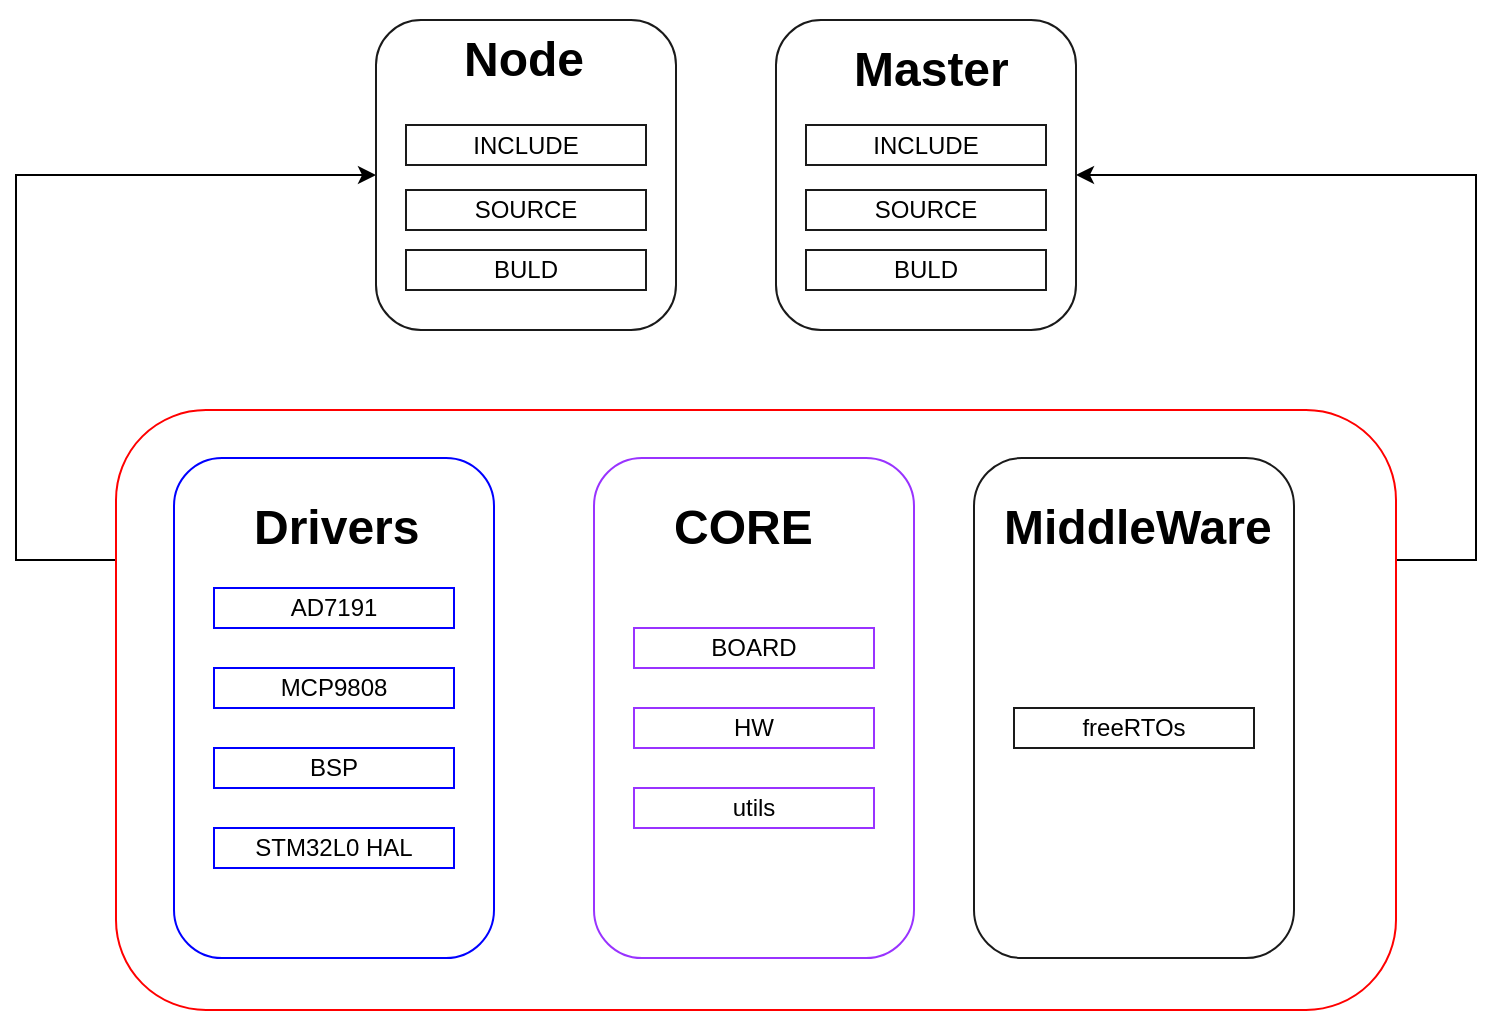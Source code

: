 <mxfile version="10.7.5" type="device"><diagram id="2kblCc6xYyzKqF2NGdQE" name="Page-1"><mxGraphModel dx="2154" dy="1938" grid="1" gridSize="10" guides="1" tooltips="1" connect="1" arrows="1" fold="1" page="1" pageScale="1" pageWidth="827" pageHeight="1169" math="0" shadow="0"><root><mxCell id="0"/><mxCell id="1" parent="0"/><mxCell id="NTuwzXuBNcMO4NhoqO9C-36" style="edgeStyle=orthogonalEdgeStyle;rounded=0;orthogonalLoop=1;jettySize=auto;html=1;exitX=1;exitY=0.25;exitDx=0;exitDy=0;entryX=1;entryY=0.5;entryDx=0;entryDy=0;" edge="1" parent="1" source="NTuwzXuBNcMO4NhoqO9C-1" target="NTuwzXuBNcMO4NhoqO9C-26"><mxGeometry relative="1" as="geometry"><Array as="points"><mxPoint x="730" y="-15"/><mxPoint x="730" y="-207"/></Array></mxGeometry></mxCell><mxCell id="NTuwzXuBNcMO4NhoqO9C-37" style="edgeStyle=orthogonalEdgeStyle;rounded=0;orthogonalLoop=1;jettySize=auto;html=1;exitX=0;exitY=0.25;exitDx=0;exitDy=0;entryX=0;entryY=0.5;entryDx=0;entryDy=0;" edge="1" parent="1" source="NTuwzXuBNcMO4NhoqO9C-1" target="NTuwzXuBNcMO4NhoqO9C-25"><mxGeometry relative="1" as="geometry"><Array as="points"><mxPoint y="-15"/><mxPoint y="-207"/></Array></mxGeometry></mxCell><mxCell id="NTuwzXuBNcMO4NhoqO9C-1" value="" style="rounded=1;whiteSpace=wrap;html=1;strokeColor=#FF0000;" vertex="1" parent="1"><mxGeometry x="50" y="-90" width="640" height="300" as="geometry"/></mxCell><mxCell id="NTuwzXuBNcMO4NhoqO9C-5" value="" style="rounded=1;whiteSpace=wrap;html=1;strokeColor=#0000FF;" vertex="1" parent="1"><mxGeometry x="79" y="-66" width="160" height="250" as="geometry"/></mxCell><mxCell id="NTuwzXuBNcMO4NhoqO9C-3" value="&lt;h1&gt;Drivers&lt;/h1&gt;&lt;p&gt;&lt;br&gt;&lt;/p&gt;" style="text;html=1;strokeColor=none;fillColor=none;spacing=5;spacingTop=-20;whiteSpace=wrap;overflow=hidden;rounded=0;" vertex="1" parent="1"><mxGeometry x="114" y="-51" width="90" height="40" as="geometry"/></mxCell><mxCell id="NTuwzXuBNcMO4NhoqO9C-7" value="AD7191" style="rounded=0;whiteSpace=wrap;html=1;strokeColor=#0000FF;" vertex="1" parent="1"><mxGeometry x="99" y="-1" width="120" height="20" as="geometry"/></mxCell><mxCell id="NTuwzXuBNcMO4NhoqO9C-8" value="MCP9808" style="rounded=0;whiteSpace=wrap;html=1;strokeColor=#0000FF;" vertex="1" parent="1"><mxGeometry x="99" y="39" width="120" height="20" as="geometry"/></mxCell><mxCell id="NTuwzXuBNcMO4NhoqO9C-10" value="BSP" style="rounded=0;whiteSpace=wrap;html=1;strokeColor=#0000FF;" vertex="1" parent="1"><mxGeometry x="99" y="79" width="120" height="20" as="geometry"/></mxCell><mxCell id="NTuwzXuBNcMO4NhoqO9C-11" value="STM32L0 HAL" style="rounded=0;whiteSpace=wrap;html=1;strokeColor=#0000FF;" vertex="1" parent="1"><mxGeometry x="99" y="119" width="120" height="20" as="geometry"/></mxCell><mxCell id="NTuwzXuBNcMO4NhoqO9C-12" value="" style="rounded=1;whiteSpace=wrap;html=1;strokeColor=#9933FF;" vertex="1" parent="1"><mxGeometry x="289" y="-66" width="160" height="250" as="geometry"/></mxCell><mxCell id="NTuwzXuBNcMO4NhoqO9C-13" value="&lt;h1&gt;CORE&lt;/h1&gt;&lt;p&gt;&lt;br&gt;&lt;/p&gt;" style="text;html=1;strokeColor=none;fillColor=none;spacing=5;spacingTop=-20;whiteSpace=wrap;overflow=hidden;rounded=0;" vertex="1" parent="1"><mxGeometry x="324" y="-51" width="90" height="40" as="geometry"/></mxCell><mxCell id="NTuwzXuBNcMO4NhoqO9C-14" value="BOARD" style="rounded=0;whiteSpace=wrap;html=1;strokeColor=#9933FF;" vertex="1" parent="1"><mxGeometry x="309" y="19" width="120" height="20" as="geometry"/></mxCell><mxCell id="NTuwzXuBNcMO4NhoqO9C-15" value="HW" style="rounded=0;whiteSpace=wrap;html=1;strokeColor=#9933FF;" vertex="1" parent="1"><mxGeometry x="309" y="59" width="120" height="20" as="geometry"/></mxCell><mxCell id="NTuwzXuBNcMO4NhoqO9C-16" value="utils" style="rounded=0;whiteSpace=wrap;html=1;strokeColor=#9933FF;" vertex="1" parent="1"><mxGeometry x="309" y="99" width="120" height="20" as="geometry"/></mxCell><mxCell id="NTuwzXuBNcMO4NhoqO9C-18" value="" style="rounded=1;whiteSpace=wrap;html=1;strokeColor=#1A1A1A;" vertex="1" parent="1"><mxGeometry x="479" y="-66" width="160" height="250" as="geometry"/></mxCell><mxCell id="NTuwzXuBNcMO4NhoqO9C-19" value="&lt;h1&gt;MiddleWare&lt;br&gt;&lt;/h1&gt;&lt;p&gt;&lt;br&gt;&lt;/p&gt;" style="text;html=1;strokeColor=none;fillColor=none;spacing=5;spacingTop=-20;whiteSpace=wrap;overflow=hidden;rounded=0;" vertex="1" parent="1"><mxGeometry x="489" y="-51" width="152" height="40" as="geometry"/></mxCell><mxCell id="NTuwzXuBNcMO4NhoqO9C-22" value="freeRTOs" style="rounded=0;whiteSpace=wrap;html=1;strokeColor=#1A1A1A;" vertex="1" parent="1"><mxGeometry x="499" y="59" width="120" height="20" as="geometry"/></mxCell><mxCell id="NTuwzXuBNcMO4NhoqO9C-25" value="" style="rounded=1;whiteSpace=wrap;html=1;strokeColor=#1A1A1A;" vertex="1" parent="1"><mxGeometry x="180" y="-285" width="150" height="155" as="geometry"/></mxCell><mxCell id="NTuwzXuBNcMO4NhoqO9C-26" value="" style="rounded=1;whiteSpace=wrap;html=1;strokeColor=#1A1A1A;" vertex="1" parent="1"><mxGeometry x="380" y="-285" width="150" height="155" as="geometry"/></mxCell><mxCell id="NTuwzXuBNcMO4NhoqO9C-27" value="&lt;h1&gt;Node&lt;br&gt;&lt;/h1&gt;&lt;p&gt;&lt;br&gt;&lt;/p&gt;" style="text;html=1;strokeColor=none;fillColor=none;spacing=5;spacingTop=-20;whiteSpace=wrap;overflow=hidden;rounded=0;" vertex="1" parent="1"><mxGeometry x="219" y="-285" width="96" height="40" as="geometry"/></mxCell><mxCell id="NTuwzXuBNcMO4NhoqO9C-28" value="&lt;h1&gt;Master&lt;br&gt;&lt;/h1&gt;&lt;p&gt;&lt;br&gt;&lt;/p&gt;" style="text;html=1;strokeColor=none;fillColor=none;spacing=5;spacingTop=-20;whiteSpace=wrap;overflow=hidden;rounded=0;" vertex="1" parent="1"><mxGeometry x="414" y="-280" width="90" height="35" as="geometry"/></mxCell><mxCell id="NTuwzXuBNcMO4NhoqO9C-30" value="INCLUDE" style="rounded=0;whiteSpace=wrap;html=1;strokeColor=#1A1A1A;" vertex="1" parent="1"><mxGeometry x="195" y="-232.5" width="120" height="20" as="geometry"/></mxCell><mxCell id="NTuwzXuBNcMO4NhoqO9C-31" value="INCLUDE" style="rounded=0;whiteSpace=wrap;html=1;strokeColor=#1A1A1A;" vertex="1" parent="1"><mxGeometry x="395" y="-232.5" width="120" height="20" as="geometry"/></mxCell><mxCell id="NTuwzXuBNcMO4NhoqO9C-32" value="SOURCE" style="rounded=0;whiteSpace=wrap;html=1;strokeColor=#1A1A1A;" vertex="1" parent="1"><mxGeometry x="395" y="-200" width="120" height="20" as="geometry"/></mxCell><mxCell id="NTuwzXuBNcMO4NhoqO9C-33" value="BULD" style="rounded=0;whiteSpace=wrap;html=1;strokeColor=#1A1A1A;" vertex="1" parent="1"><mxGeometry x="395" y="-170" width="120" height="20" as="geometry"/></mxCell><mxCell id="NTuwzXuBNcMO4NhoqO9C-34" value="SOURCE" style="rounded=0;whiteSpace=wrap;html=1;strokeColor=#1A1A1A;" vertex="1" parent="1"><mxGeometry x="195" y="-200" width="120" height="20" as="geometry"/></mxCell><mxCell id="NTuwzXuBNcMO4NhoqO9C-35" value="BULD" style="rounded=0;whiteSpace=wrap;html=1;strokeColor=#1A1A1A;" vertex="1" parent="1"><mxGeometry x="195" y="-170" width="120" height="20" as="geometry"/></mxCell></root></mxGraphModel></diagram></mxfile>